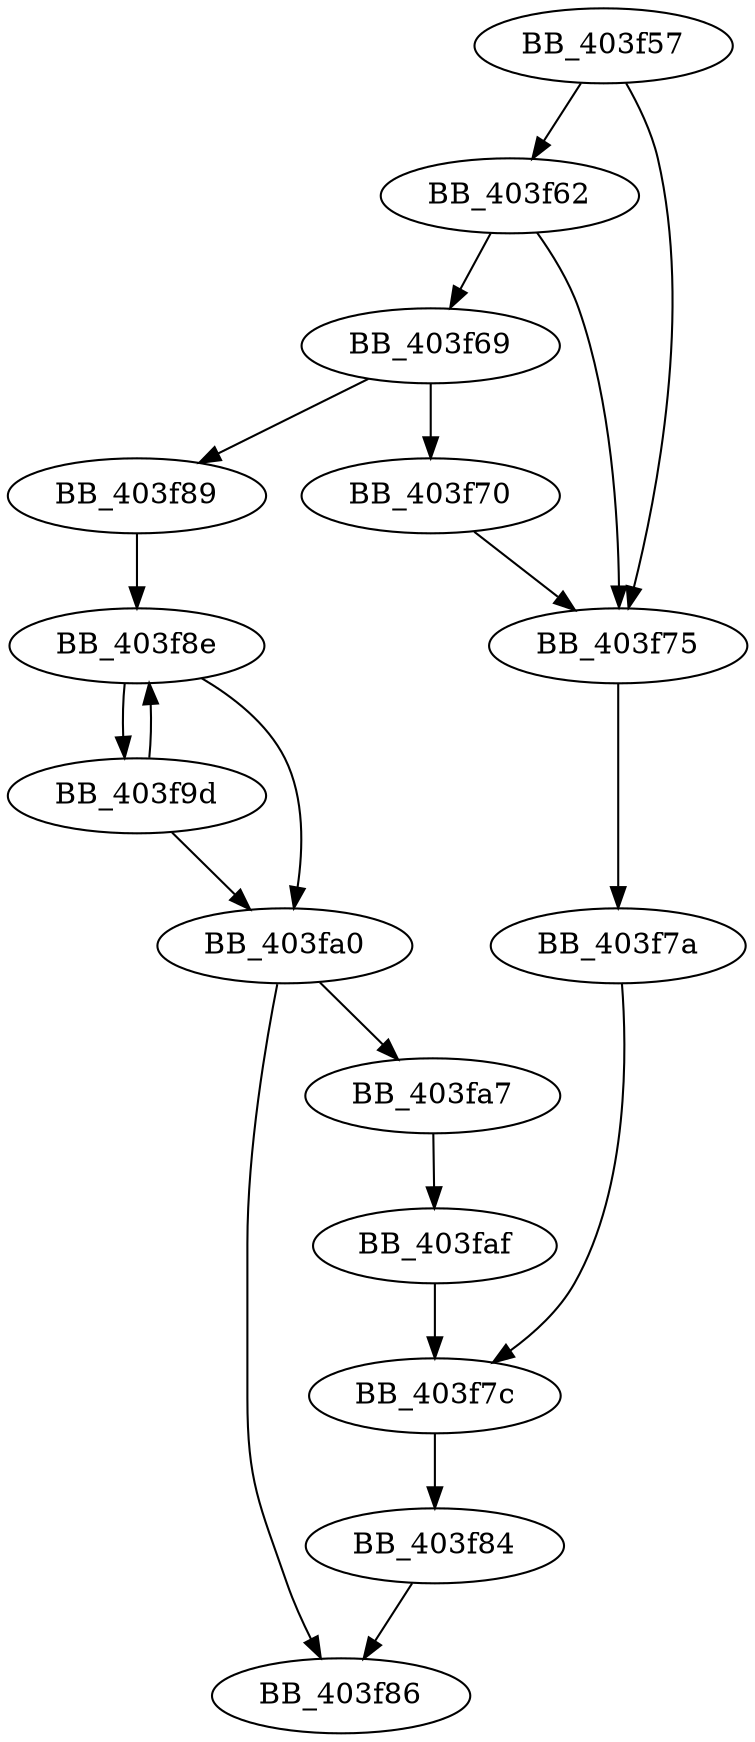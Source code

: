 DiGraph _wcscpy_s{
BB_403f57->BB_403f62
BB_403f57->BB_403f75
BB_403f62->BB_403f69
BB_403f62->BB_403f75
BB_403f69->BB_403f70
BB_403f69->BB_403f89
BB_403f70->BB_403f75
BB_403f75->BB_403f7a
BB_403f7a->BB_403f7c
BB_403f7c->BB_403f84
BB_403f84->BB_403f86
BB_403f89->BB_403f8e
BB_403f8e->BB_403f9d
BB_403f8e->BB_403fa0
BB_403f9d->BB_403f8e
BB_403f9d->BB_403fa0
BB_403fa0->BB_403f86
BB_403fa0->BB_403fa7
BB_403fa7->BB_403faf
BB_403faf->BB_403f7c
}
